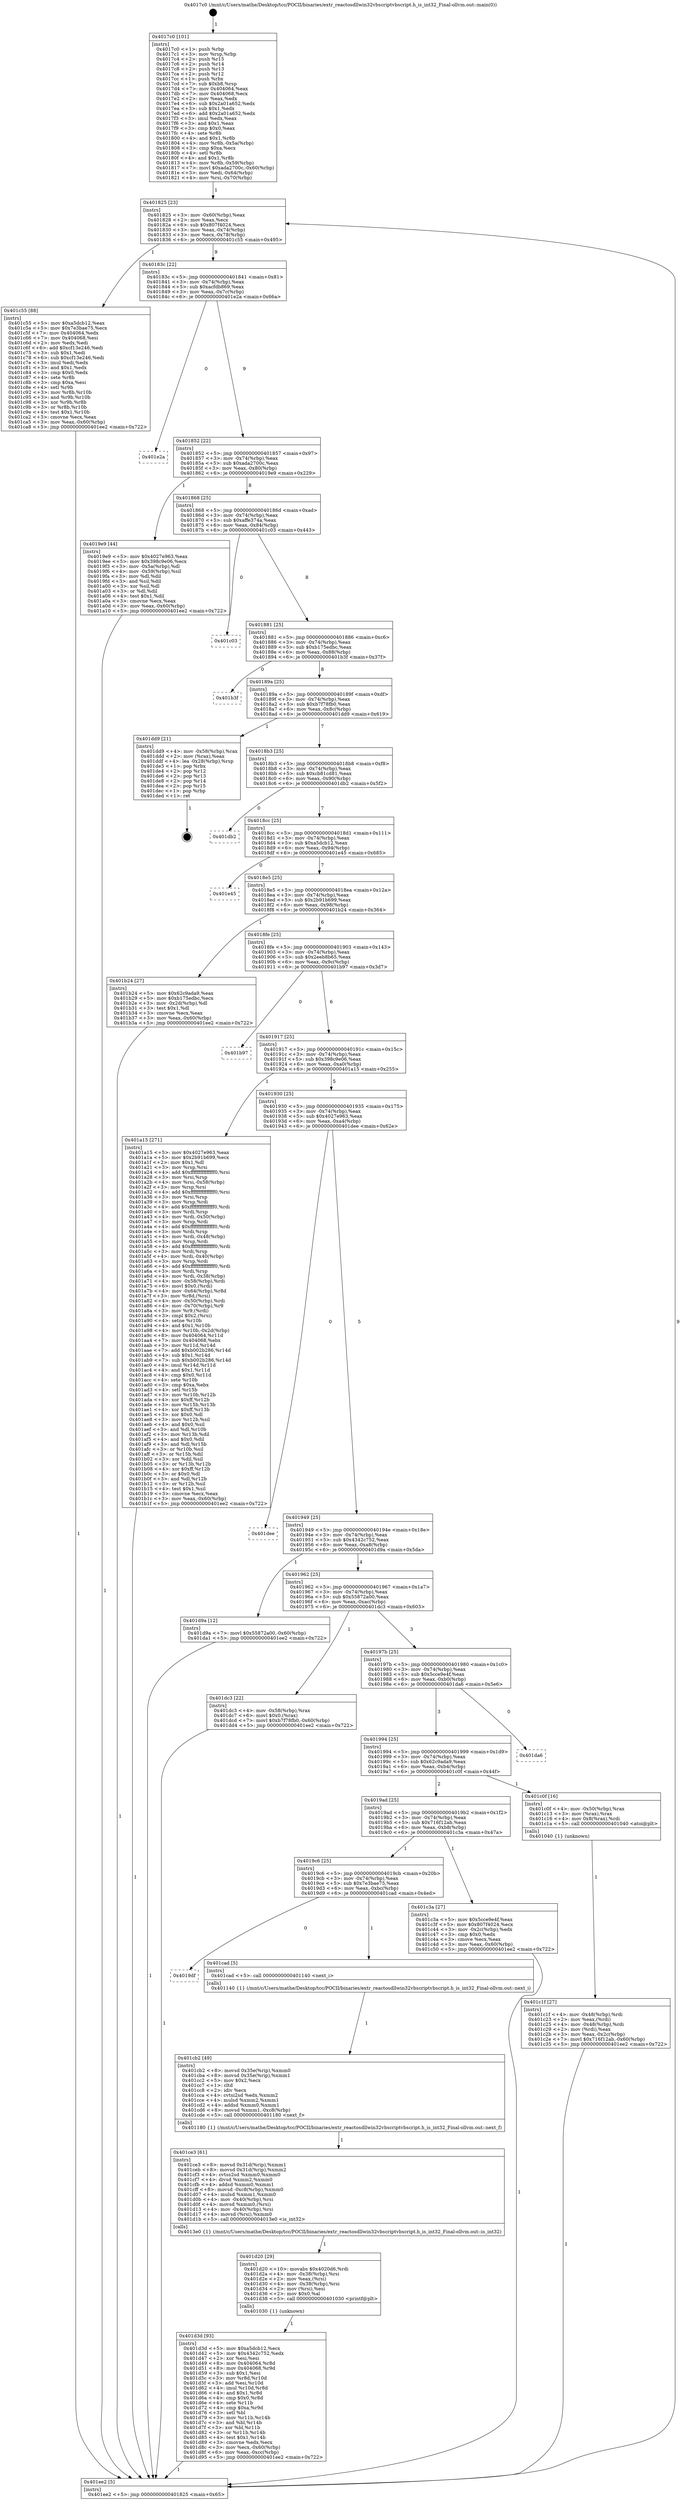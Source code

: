 digraph "0x4017c0" {
  label = "0x4017c0 (/mnt/c/Users/mathe/Desktop/tcc/POCII/binaries/extr_reactosdllwin32vbscriptvbscript.h_is_int32_Final-ollvm.out::main(0))"
  labelloc = "t"
  node[shape=record]

  Entry [label="",width=0.3,height=0.3,shape=circle,fillcolor=black,style=filled]
  "0x401825" [label="{
     0x401825 [23]\l
     | [instrs]\l
     &nbsp;&nbsp;0x401825 \<+3\>: mov -0x60(%rbp),%eax\l
     &nbsp;&nbsp;0x401828 \<+2\>: mov %eax,%ecx\l
     &nbsp;&nbsp;0x40182a \<+6\>: sub $0x807f4024,%ecx\l
     &nbsp;&nbsp;0x401830 \<+3\>: mov %eax,-0x74(%rbp)\l
     &nbsp;&nbsp;0x401833 \<+3\>: mov %ecx,-0x78(%rbp)\l
     &nbsp;&nbsp;0x401836 \<+6\>: je 0000000000401c55 \<main+0x495\>\l
  }"]
  "0x401c55" [label="{
     0x401c55 [88]\l
     | [instrs]\l
     &nbsp;&nbsp;0x401c55 \<+5\>: mov $0xa5dcb12,%eax\l
     &nbsp;&nbsp;0x401c5a \<+5\>: mov $0x7e3bae75,%ecx\l
     &nbsp;&nbsp;0x401c5f \<+7\>: mov 0x404064,%edx\l
     &nbsp;&nbsp;0x401c66 \<+7\>: mov 0x404068,%esi\l
     &nbsp;&nbsp;0x401c6d \<+2\>: mov %edx,%edi\l
     &nbsp;&nbsp;0x401c6f \<+6\>: add $0xcf13e246,%edi\l
     &nbsp;&nbsp;0x401c75 \<+3\>: sub $0x1,%edi\l
     &nbsp;&nbsp;0x401c78 \<+6\>: sub $0xcf13e246,%edi\l
     &nbsp;&nbsp;0x401c7e \<+3\>: imul %edi,%edx\l
     &nbsp;&nbsp;0x401c81 \<+3\>: and $0x1,%edx\l
     &nbsp;&nbsp;0x401c84 \<+3\>: cmp $0x0,%edx\l
     &nbsp;&nbsp;0x401c87 \<+4\>: sete %r8b\l
     &nbsp;&nbsp;0x401c8b \<+3\>: cmp $0xa,%esi\l
     &nbsp;&nbsp;0x401c8e \<+4\>: setl %r9b\l
     &nbsp;&nbsp;0x401c92 \<+3\>: mov %r8b,%r10b\l
     &nbsp;&nbsp;0x401c95 \<+3\>: and %r9b,%r10b\l
     &nbsp;&nbsp;0x401c98 \<+3\>: xor %r9b,%r8b\l
     &nbsp;&nbsp;0x401c9b \<+3\>: or %r8b,%r10b\l
     &nbsp;&nbsp;0x401c9e \<+4\>: test $0x1,%r10b\l
     &nbsp;&nbsp;0x401ca2 \<+3\>: cmovne %ecx,%eax\l
     &nbsp;&nbsp;0x401ca5 \<+3\>: mov %eax,-0x60(%rbp)\l
     &nbsp;&nbsp;0x401ca8 \<+5\>: jmp 0000000000401ee2 \<main+0x722\>\l
  }"]
  "0x40183c" [label="{
     0x40183c [22]\l
     | [instrs]\l
     &nbsp;&nbsp;0x40183c \<+5\>: jmp 0000000000401841 \<main+0x81\>\l
     &nbsp;&nbsp;0x401841 \<+3\>: mov -0x74(%rbp),%eax\l
     &nbsp;&nbsp;0x401844 \<+5\>: sub $0xacfdb869,%eax\l
     &nbsp;&nbsp;0x401849 \<+3\>: mov %eax,-0x7c(%rbp)\l
     &nbsp;&nbsp;0x40184c \<+6\>: je 0000000000401e2a \<main+0x66a\>\l
  }"]
  Exit [label="",width=0.3,height=0.3,shape=circle,fillcolor=black,style=filled,peripheries=2]
  "0x401e2a" [label="{
     0x401e2a\l
  }", style=dashed]
  "0x401852" [label="{
     0x401852 [22]\l
     | [instrs]\l
     &nbsp;&nbsp;0x401852 \<+5\>: jmp 0000000000401857 \<main+0x97\>\l
     &nbsp;&nbsp;0x401857 \<+3\>: mov -0x74(%rbp),%eax\l
     &nbsp;&nbsp;0x40185a \<+5\>: sub $0xada2700c,%eax\l
     &nbsp;&nbsp;0x40185f \<+3\>: mov %eax,-0x80(%rbp)\l
     &nbsp;&nbsp;0x401862 \<+6\>: je 00000000004019e9 \<main+0x229\>\l
  }"]
  "0x401d3d" [label="{
     0x401d3d [93]\l
     | [instrs]\l
     &nbsp;&nbsp;0x401d3d \<+5\>: mov $0xa5dcb12,%ecx\l
     &nbsp;&nbsp;0x401d42 \<+5\>: mov $0x4342c752,%edx\l
     &nbsp;&nbsp;0x401d47 \<+2\>: xor %esi,%esi\l
     &nbsp;&nbsp;0x401d49 \<+8\>: mov 0x404064,%r8d\l
     &nbsp;&nbsp;0x401d51 \<+8\>: mov 0x404068,%r9d\l
     &nbsp;&nbsp;0x401d59 \<+3\>: sub $0x1,%esi\l
     &nbsp;&nbsp;0x401d5c \<+3\>: mov %r8d,%r10d\l
     &nbsp;&nbsp;0x401d5f \<+3\>: add %esi,%r10d\l
     &nbsp;&nbsp;0x401d62 \<+4\>: imul %r10d,%r8d\l
     &nbsp;&nbsp;0x401d66 \<+4\>: and $0x1,%r8d\l
     &nbsp;&nbsp;0x401d6a \<+4\>: cmp $0x0,%r8d\l
     &nbsp;&nbsp;0x401d6e \<+4\>: sete %r11b\l
     &nbsp;&nbsp;0x401d72 \<+4\>: cmp $0xa,%r9d\l
     &nbsp;&nbsp;0x401d76 \<+3\>: setl %bl\l
     &nbsp;&nbsp;0x401d79 \<+3\>: mov %r11b,%r14b\l
     &nbsp;&nbsp;0x401d7c \<+3\>: and %bl,%r14b\l
     &nbsp;&nbsp;0x401d7f \<+3\>: xor %bl,%r11b\l
     &nbsp;&nbsp;0x401d82 \<+3\>: or %r11b,%r14b\l
     &nbsp;&nbsp;0x401d85 \<+4\>: test $0x1,%r14b\l
     &nbsp;&nbsp;0x401d89 \<+3\>: cmovne %edx,%ecx\l
     &nbsp;&nbsp;0x401d8c \<+3\>: mov %ecx,-0x60(%rbp)\l
     &nbsp;&nbsp;0x401d8f \<+6\>: mov %eax,-0xcc(%rbp)\l
     &nbsp;&nbsp;0x401d95 \<+5\>: jmp 0000000000401ee2 \<main+0x722\>\l
  }"]
  "0x4019e9" [label="{
     0x4019e9 [44]\l
     | [instrs]\l
     &nbsp;&nbsp;0x4019e9 \<+5\>: mov $0x4027e963,%eax\l
     &nbsp;&nbsp;0x4019ee \<+5\>: mov $0x398c9e06,%ecx\l
     &nbsp;&nbsp;0x4019f3 \<+3\>: mov -0x5a(%rbp),%dl\l
     &nbsp;&nbsp;0x4019f6 \<+4\>: mov -0x59(%rbp),%sil\l
     &nbsp;&nbsp;0x4019fa \<+3\>: mov %dl,%dil\l
     &nbsp;&nbsp;0x4019fd \<+3\>: and %sil,%dil\l
     &nbsp;&nbsp;0x401a00 \<+3\>: xor %sil,%dl\l
     &nbsp;&nbsp;0x401a03 \<+3\>: or %dl,%dil\l
     &nbsp;&nbsp;0x401a06 \<+4\>: test $0x1,%dil\l
     &nbsp;&nbsp;0x401a0a \<+3\>: cmovne %ecx,%eax\l
     &nbsp;&nbsp;0x401a0d \<+3\>: mov %eax,-0x60(%rbp)\l
     &nbsp;&nbsp;0x401a10 \<+5\>: jmp 0000000000401ee2 \<main+0x722\>\l
  }"]
  "0x401868" [label="{
     0x401868 [25]\l
     | [instrs]\l
     &nbsp;&nbsp;0x401868 \<+5\>: jmp 000000000040186d \<main+0xad\>\l
     &nbsp;&nbsp;0x40186d \<+3\>: mov -0x74(%rbp),%eax\l
     &nbsp;&nbsp;0x401870 \<+5\>: sub $0xaffe374a,%eax\l
     &nbsp;&nbsp;0x401875 \<+6\>: mov %eax,-0x84(%rbp)\l
     &nbsp;&nbsp;0x40187b \<+6\>: je 0000000000401c03 \<main+0x443\>\l
  }"]
  "0x401ee2" [label="{
     0x401ee2 [5]\l
     | [instrs]\l
     &nbsp;&nbsp;0x401ee2 \<+5\>: jmp 0000000000401825 \<main+0x65\>\l
  }"]
  "0x4017c0" [label="{
     0x4017c0 [101]\l
     | [instrs]\l
     &nbsp;&nbsp;0x4017c0 \<+1\>: push %rbp\l
     &nbsp;&nbsp;0x4017c1 \<+3\>: mov %rsp,%rbp\l
     &nbsp;&nbsp;0x4017c4 \<+2\>: push %r15\l
     &nbsp;&nbsp;0x4017c6 \<+2\>: push %r14\l
     &nbsp;&nbsp;0x4017c8 \<+2\>: push %r13\l
     &nbsp;&nbsp;0x4017ca \<+2\>: push %r12\l
     &nbsp;&nbsp;0x4017cc \<+1\>: push %rbx\l
     &nbsp;&nbsp;0x4017cd \<+7\>: sub $0xb8,%rsp\l
     &nbsp;&nbsp;0x4017d4 \<+7\>: mov 0x404064,%eax\l
     &nbsp;&nbsp;0x4017db \<+7\>: mov 0x404068,%ecx\l
     &nbsp;&nbsp;0x4017e2 \<+2\>: mov %eax,%edx\l
     &nbsp;&nbsp;0x4017e4 \<+6\>: sub $0x2a01a652,%edx\l
     &nbsp;&nbsp;0x4017ea \<+3\>: sub $0x1,%edx\l
     &nbsp;&nbsp;0x4017ed \<+6\>: add $0x2a01a652,%edx\l
     &nbsp;&nbsp;0x4017f3 \<+3\>: imul %edx,%eax\l
     &nbsp;&nbsp;0x4017f6 \<+3\>: and $0x1,%eax\l
     &nbsp;&nbsp;0x4017f9 \<+3\>: cmp $0x0,%eax\l
     &nbsp;&nbsp;0x4017fc \<+4\>: sete %r8b\l
     &nbsp;&nbsp;0x401800 \<+4\>: and $0x1,%r8b\l
     &nbsp;&nbsp;0x401804 \<+4\>: mov %r8b,-0x5a(%rbp)\l
     &nbsp;&nbsp;0x401808 \<+3\>: cmp $0xa,%ecx\l
     &nbsp;&nbsp;0x40180b \<+4\>: setl %r8b\l
     &nbsp;&nbsp;0x40180f \<+4\>: and $0x1,%r8b\l
     &nbsp;&nbsp;0x401813 \<+4\>: mov %r8b,-0x59(%rbp)\l
     &nbsp;&nbsp;0x401817 \<+7\>: movl $0xada2700c,-0x60(%rbp)\l
     &nbsp;&nbsp;0x40181e \<+3\>: mov %edi,-0x64(%rbp)\l
     &nbsp;&nbsp;0x401821 \<+4\>: mov %rsi,-0x70(%rbp)\l
  }"]
  "0x401d20" [label="{
     0x401d20 [29]\l
     | [instrs]\l
     &nbsp;&nbsp;0x401d20 \<+10\>: movabs $0x4020d6,%rdi\l
     &nbsp;&nbsp;0x401d2a \<+4\>: mov -0x38(%rbp),%rsi\l
     &nbsp;&nbsp;0x401d2e \<+2\>: mov %eax,(%rsi)\l
     &nbsp;&nbsp;0x401d30 \<+4\>: mov -0x38(%rbp),%rsi\l
     &nbsp;&nbsp;0x401d34 \<+2\>: mov (%rsi),%esi\l
     &nbsp;&nbsp;0x401d36 \<+2\>: mov $0x0,%al\l
     &nbsp;&nbsp;0x401d38 \<+5\>: call 0000000000401030 \<printf@plt\>\l
     | [calls]\l
     &nbsp;&nbsp;0x401030 \{1\} (unknown)\l
  }"]
  "0x401c03" [label="{
     0x401c03\l
  }", style=dashed]
  "0x401881" [label="{
     0x401881 [25]\l
     | [instrs]\l
     &nbsp;&nbsp;0x401881 \<+5\>: jmp 0000000000401886 \<main+0xc6\>\l
     &nbsp;&nbsp;0x401886 \<+3\>: mov -0x74(%rbp),%eax\l
     &nbsp;&nbsp;0x401889 \<+5\>: sub $0xb175edbc,%eax\l
     &nbsp;&nbsp;0x40188e \<+6\>: mov %eax,-0x88(%rbp)\l
     &nbsp;&nbsp;0x401894 \<+6\>: je 0000000000401b3f \<main+0x37f\>\l
  }"]
  "0x401ce3" [label="{
     0x401ce3 [61]\l
     | [instrs]\l
     &nbsp;&nbsp;0x401ce3 \<+8\>: movsd 0x31d(%rip),%xmm1\l
     &nbsp;&nbsp;0x401ceb \<+8\>: movsd 0x31d(%rip),%xmm2\l
     &nbsp;&nbsp;0x401cf3 \<+4\>: cvtss2sd %xmm0,%xmm0\l
     &nbsp;&nbsp;0x401cf7 \<+4\>: divsd %xmm2,%xmm0\l
     &nbsp;&nbsp;0x401cfb \<+4\>: addsd %xmm0,%xmm1\l
     &nbsp;&nbsp;0x401cff \<+8\>: movsd -0xc8(%rbp),%xmm0\l
     &nbsp;&nbsp;0x401d07 \<+4\>: mulsd %xmm1,%xmm0\l
     &nbsp;&nbsp;0x401d0b \<+4\>: mov -0x40(%rbp),%rsi\l
     &nbsp;&nbsp;0x401d0f \<+4\>: movsd %xmm0,(%rsi)\l
     &nbsp;&nbsp;0x401d13 \<+4\>: mov -0x40(%rbp),%rsi\l
     &nbsp;&nbsp;0x401d17 \<+4\>: movsd (%rsi),%xmm0\l
     &nbsp;&nbsp;0x401d1b \<+5\>: call 00000000004013e0 \<is_int32\>\l
     | [calls]\l
     &nbsp;&nbsp;0x4013e0 \{1\} (/mnt/c/Users/mathe/Desktop/tcc/POCII/binaries/extr_reactosdllwin32vbscriptvbscript.h_is_int32_Final-ollvm.out::is_int32)\l
  }"]
  "0x401b3f" [label="{
     0x401b3f\l
  }", style=dashed]
  "0x40189a" [label="{
     0x40189a [25]\l
     | [instrs]\l
     &nbsp;&nbsp;0x40189a \<+5\>: jmp 000000000040189f \<main+0xdf\>\l
     &nbsp;&nbsp;0x40189f \<+3\>: mov -0x74(%rbp),%eax\l
     &nbsp;&nbsp;0x4018a2 \<+5\>: sub $0xb7f78fb0,%eax\l
     &nbsp;&nbsp;0x4018a7 \<+6\>: mov %eax,-0x8c(%rbp)\l
     &nbsp;&nbsp;0x4018ad \<+6\>: je 0000000000401dd9 \<main+0x619\>\l
  }"]
  "0x401cb2" [label="{
     0x401cb2 [49]\l
     | [instrs]\l
     &nbsp;&nbsp;0x401cb2 \<+8\>: movsd 0x35e(%rip),%xmm0\l
     &nbsp;&nbsp;0x401cba \<+8\>: movsd 0x35e(%rip),%xmm1\l
     &nbsp;&nbsp;0x401cc2 \<+5\>: mov $0x2,%ecx\l
     &nbsp;&nbsp;0x401cc7 \<+1\>: cltd\l
     &nbsp;&nbsp;0x401cc8 \<+2\>: idiv %ecx\l
     &nbsp;&nbsp;0x401cca \<+4\>: cvtsi2sd %edx,%xmm2\l
     &nbsp;&nbsp;0x401cce \<+4\>: mulsd %xmm2,%xmm1\l
     &nbsp;&nbsp;0x401cd2 \<+4\>: addsd %xmm0,%xmm1\l
     &nbsp;&nbsp;0x401cd6 \<+8\>: movsd %xmm1,-0xc8(%rbp)\l
     &nbsp;&nbsp;0x401cde \<+5\>: call 0000000000401180 \<next_f\>\l
     | [calls]\l
     &nbsp;&nbsp;0x401180 \{1\} (/mnt/c/Users/mathe/Desktop/tcc/POCII/binaries/extr_reactosdllwin32vbscriptvbscript.h_is_int32_Final-ollvm.out::next_f)\l
  }"]
  "0x401dd9" [label="{
     0x401dd9 [21]\l
     | [instrs]\l
     &nbsp;&nbsp;0x401dd9 \<+4\>: mov -0x58(%rbp),%rax\l
     &nbsp;&nbsp;0x401ddd \<+2\>: mov (%rax),%eax\l
     &nbsp;&nbsp;0x401ddf \<+4\>: lea -0x28(%rbp),%rsp\l
     &nbsp;&nbsp;0x401de3 \<+1\>: pop %rbx\l
     &nbsp;&nbsp;0x401de4 \<+2\>: pop %r12\l
     &nbsp;&nbsp;0x401de6 \<+2\>: pop %r13\l
     &nbsp;&nbsp;0x401de8 \<+2\>: pop %r14\l
     &nbsp;&nbsp;0x401dea \<+2\>: pop %r15\l
     &nbsp;&nbsp;0x401dec \<+1\>: pop %rbp\l
     &nbsp;&nbsp;0x401ded \<+1\>: ret\l
  }"]
  "0x4018b3" [label="{
     0x4018b3 [25]\l
     | [instrs]\l
     &nbsp;&nbsp;0x4018b3 \<+5\>: jmp 00000000004018b8 \<main+0xf8\>\l
     &nbsp;&nbsp;0x4018b8 \<+3\>: mov -0x74(%rbp),%eax\l
     &nbsp;&nbsp;0x4018bb \<+5\>: sub $0xcb81cd81,%eax\l
     &nbsp;&nbsp;0x4018c0 \<+6\>: mov %eax,-0x90(%rbp)\l
     &nbsp;&nbsp;0x4018c6 \<+6\>: je 0000000000401db2 \<main+0x5f2\>\l
  }"]
  "0x4019df" [label="{
     0x4019df\l
  }", style=dashed]
  "0x401db2" [label="{
     0x401db2\l
  }", style=dashed]
  "0x4018cc" [label="{
     0x4018cc [25]\l
     | [instrs]\l
     &nbsp;&nbsp;0x4018cc \<+5\>: jmp 00000000004018d1 \<main+0x111\>\l
     &nbsp;&nbsp;0x4018d1 \<+3\>: mov -0x74(%rbp),%eax\l
     &nbsp;&nbsp;0x4018d4 \<+5\>: sub $0xa5dcb12,%eax\l
     &nbsp;&nbsp;0x4018d9 \<+6\>: mov %eax,-0x94(%rbp)\l
     &nbsp;&nbsp;0x4018df \<+6\>: je 0000000000401e45 \<main+0x685\>\l
  }"]
  "0x401cad" [label="{
     0x401cad [5]\l
     | [instrs]\l
     &nbsp;&nbsp;0x401cad \<+5\>: call 0000000000401140 \<next_i\>\l
     | [calls]\l
     &nbsp;&nbsp;0x401140 \{1\} (/mnt/c/Users/mathe/Desktop/tcc/POCII/binaries/extr_reactosdllwin32vbscriptvbscript.h_is_int32_Final-ollvm.out::next_i)\l
  }"]
  "0x401e45" [label="{
     0x401e45\l
  }", style=dashed]
  "0x4018e5" [label="{
     0x4018e5 [25]\l
     | [instrs]\l
     &nbsp;&nbsp;0x4018e5 \<+5\>: jmp 00000000004018ea \<main+0x12a\>\l
     &nbsp;&nbsp;0x4018ea \<+3\>: mov -0x74(%rbp),%eax\l
     &nbsp;&nbsp;0x4018ed \<+5\>: sub $0x2b91b699,%eax\l
     &nbsp;&nbsp;0x4018f2 \<+6\>: mov %eax,-0x98(%rbp)\l
     &nbsp;&nbsp;0x4018f8 \<+6\>: je 0000000000401b24 \<main+0x364\>\l
  }"]
  "0x4019c6" [label="{
     0x4019c6 [25]\l
     | [instrs]\l
     &nbsp;&nbsp;0x4019c6 \<+5\>: jmp 00000000004019cb \<main+0x20b\>\l
     &nbsp;&nbsp;0x4019cb \<+3\>: mov -0x74(%rbp),%eax\l
     &nbsp;&nbsp;0x4019ce \<+5\>: sub $0x7e3bae75,%eax\l
     &nbsp;&nbsp;0x4019d3 \<+6\>: mov %eax,-0xbc(%rbp)\l
     &nbsp;&nbsp;0x4019d9 \<+6\>: je 0000000000401cad \<main+0x4ed\>\l
  }"]
  "0x401b24" [label="{
     0x401b24 [27]\l
     | [instrs]\l
     &nbsp;&nbsp;0x401b24 \<+5\>: mov $0x62c9ada9,%eax\l
     &nbsp;&nbsp;0x401b29 \<+5\>: mov $0xb175edbc,%ecx\l
     &nbsp;&nbsp;0x401b2e \<+3\>: mov -0x2d(%rbp),%dl\l
     &nbsp;&nbsp;0x401b31 \<+3\>: test $0x1,%dl\l
     &nbsp;&nbsp;0x401b34 \<+3\>: cmovne %ecx,%eax\l
     &nbsp;&nbsp;0x401b37 \<+3\>: mov %eax,-0x60(%rbp)\l
     &nbsp;&nbsp;0x401b3a \<+5\>: jmp 0000000000401ee2 \<main+0x722\>\l
  }"]
  "0x4018fe" [label="{
     0x4018fe [25]\l
     | [instrs]\l
     &nbsp;&nbsp;0x4018fe \<+5\>: jmp 0000000000401903 \<main+0x143\>\l
     &nbsp;&nbsp;0x401903 \<+3\>: mov -0x74(%rbp),%eax\l
     &nbsp;&nbsp;0x401906 \<+5\>: sub $0x2eeb8b65,%eax\l
     &nbsp;&nbsp;0x40190b \<+6\>: mov %eax,-0x9c(%rbp)\l
     &nbsp;&nbsp;0x401911 \<+6\>: je 0000000000401b97 \<main+0x3d7\>\l
  }"]
  "0x401c3a" [label="{
     0x401c3a [27]\l
     | [instrs]\l
     &nbsp;&nbsp;0x401c3a \<+5\>: mov $0x5cce9e4f,%eax\l
     &nbsp;&nbsp;0x401c3f \<+5\>: mov $0x807f4024,%ecx\l
     &nbsp;&nbsp;0x401c44 \<+3\>: mov -0x2c(%rbp),%edx\l
     &nbsp;&nbsp;0x401c47 \<+3\>: cmp $0x0,%edx\l
     &nbsp;&nbsp;0x401c4a \<+3\>: cmove %ecx,%eax\l
     &nbsp;&nbsp;0x401c4d \<+3\>: mov %eax,-0x60(%rbp)\l
     &nbsp;&nbsp;0x401c50 \<+5\>: jmp 0000000000401ee2 \<main+0x722\>\l
  }"]
  "0x401b97" [label="{
     0x401b97\l
  }", style=dashed]
  "0x401917" [label="{
     0x401917 [25]\l
     | [instrs]\l
     &nbsp;&nbsp;0x401917 \<+5\>: jmp 000000000040191c \<main+0x15c\>\l
     &nbsp;&nbsp;0x40191c \<+3\>: mov -0x74(%rbp),%eax\l
     &nbsp;&nbsp;0x40191f \<+5\>: sub $0x398c9e06,%eax\l
     &nbsp;&nbsp;0x401924 \<+6\>: mov %eax,-0xa0(%rbp)\l
     &nbsp;&nbsp;0x40192a \<+6\>: je 0000000000401a15 \<main+0x255\>\l
  }"]
  "0x401c1f" [label="{
     0x401c1f [27]\l
     | [instrs]\l
     &nbsp;&nbsp;0x401c1f \<+4\>: mov -0x48(%rbp),%rdi\l
     &nbsp;&nbsp;0x401c23 \<+2\>: mov %eax,(%rdi)\l
     &nbsp;&nbsp;0x401c25 \<+4\>: mov -0x48(%rbp),%rdi\l
     &nbsp;&nbsp;0x401c29 \<+2\>: mov (%rdi),%eax\l
     &nbsp;&nbsp;0x401c2b \<+3\>: mov %eax,-0x2c(%rbp)\l
     &nbsp;&nbsp;0x401c2e \<+7\>: movl $0x716f12ab,-0x60(%rbp)\l
     &nbsp;&nbsp;0x401c35 \<+5\>: jmp 0000000000401ee2 \<main+0x722\>\l
  }"]
  "0x401a15" [label="{
     0x401a15 [271]\l
     | [instrs]\l
     &nbsp;&nbsp;0x401a15 \<+5\>: mov $0x4027e963,%eax\l
     &nbsp;&nbsp;0x401a1a \<+5\>: mov $0x2b91b699,%ecx\l
     &nbsp;&nbsp;0x401a1f \<+2\>: mov $0x1,%dl\l
     &nbsp;&nbsp;0x401a21 \<+3\>: mov %rsp,%rsi\l
     &nbsp;&nbsp;0x401a24 \<+4\>: add $0xfffffffffffffff0,%rsi\l
     &nbsp;&nbsp;0x401a28 \<+3\>: mov %rsi,%rsp\l
     &nbsp;&nbsp;0x401a2b \<+4\>: mov %rsi,-0x58(%rbp)\l
     &nbsp;&nbsp;0x401a2f \<+3\>: mov %rsp,%rsi\l
     &nbsp;&nbsp;0x401a32 \<+4\>: add $0xfffffffffffffff0,%rsi\l
     &nbsp;&nbsp;0x401a36 \<+3\>: mov %rsi,%rsp\l
     &nbsp;&nbsp;0x401a39 \<+3\>: mov %rsp,%rdi\l
     &nbsp;&nbsp;0x401a3c \<+4\>: add $0xfffffffffffffff0,%rdi\l
     &nbsp;&nbsp;0x401a40 \<+3\>: mov %rdi,%rsp\l
     &nbsp;&nbsp;0x401a43 \<+4\>: mov %rdi,-0x50(%rbp)\l
     &nbsp;&nbsp;0x401a47 \<+3\>: mov %rsp,%rdi\l
     &nbsp;&nbsp;0x401a4a \<+4\>: add $0xfffffffffffffff0,%rdi\l
     &nbsp;&nbsp;0x401a4e \<+3\>: mov %rdi,%rsp\l
     &nbsp;&nbsp;0x401a51 \<+4\>: mov %rdi,-0x48(%rbp)\l
     &nbsp;&nbsp;0x401a55 \<+3\>: mov %rsp,%rdi\l
     &nbsp;&nbsp;0x401a58 \<+4\>: add $0xfffffffffffffff0,%rdi\l
     &nbsp;&nbsp;0x401a5c \<+3\>: mov %rdi,%rsp\l
     &nbsp;&nbsp;0x401a5f \<+4\>: mov %rdi,-0x40(%rbp)\l
     &nbsp;&nbsp;0x401a63 \<+3\>: mov %rsp,%rdi\l
     &nbsp;&nbsp;0x401a66 \<+4\>: add $0xfffffffffffffff0,%rdi\l
     &nbsp;&nbsp;0x401a6a \<+3\>: mov %rdi,%rsp\l
     &nbsp;&nbsp;0x401a6d \<+4\>: mov %rdi,-0x38(%rbp)\l
     &nbsp;&nbsp;0x401a71 \<+4\>: mov -0x58(%rbp),%rdi\l
     &nbsp;&nbsp;0x401a75 \<+6\>: movl $0x0,(%rdi)\l
     &nbsp;&nbsp;0x401a7b \<+4\>: mov -0x64(%rbp),%r8d\l
     &nbsp;&nbsp;0x401a7f \<+3\>: mov %r8d,(%rsi)\l
     &nbsp;&nbsp;0x401a82 \<+4\>: mov -0x50(%rbp),%rdi\l
     &nbsp;&nbsp;0x401a86 \<+4\>: mov -0x70(%rbp),%r9\l
     &nbsp;&nbsp;0x401a8a \<+3\>: mov %r9,(%rdi)\l
     &nbsp;&nbsp;0x401a8d \<+3\>: cmpl $0x2,(%rsi)\l
     &nbsp;&nbsp;0x401a90 \<+4\>: setne %r10b\l
     &nbsp;&nbsp;0x401a94 \<+4\>: and $0x1,%r10b\l
     &nbsp;&nbsp;0x401a98 \<+4\>: mov %r10b,-0x2d(%rbp)\l
     &nbsp;&nbsp;0x401a9c \<+8\>: mov 0x404064,%r11d\l
     &nbsp;&nbsp;0x401aa4 \<+7\>: mov 0x404068,%ebx\l
     &nbsp;&nbsp;0x401aab \<+3\>: mov %r11d,%r14d\l
     &nbsp;&nbsp;0x401aae \<+7\>: add $0xb002b286,%r14d\l
     &nbsp;&nbsp;0x401ab5 \<+4\>: sub $0x1,%r14d\l
     &nbsp;&nbsp;0x401ab9 \<+7\>: sub $0xb002b286,%r14d\l
     &nbsp;&nbsp;0x401ac0 \<+4\>: imul %r14d,%r11d\l
     &nbsp;&nbsp;0x401ac4 \<+4\>: and $0x1,%r11d\l
     &nbsp;&nbsp;0x401ac8 \<+4\>: cmp $0x0,%r11d\l
     &nbsp;&nbsp;0x401acc \<+4\>: sete %r10b\l
     &nbsp;&nbsp;0x401ad0 \<+3\>: cmp $0xa,%ebx\l
     &nbsp;&nbsp;0x401ad3 \<+4\>: setl %r15b\l
     &nbsp;&nbsp;0x401ad7 \<+3\>: mov %r10b,%r12b\l
     &nbsp;&nbsp;0x401ada \<+4\>: xor $0xff,%r12b\l
     &nbsp;&nbsp;0x401ade \<+3\>: mov %r15b,%r13b\l
     &nbsp;&nbsp;0x401ae1 \<+4\>: xor $0xff,%r13b\l
     &nbsp;&nbsp;0x401ae5 \<+3\>: xor $0x0,%dl\l
     &nbsp;&nbsp;0x401ae8 \<+3\>: mov %r12b,%sil\l
     &nbsp;&nbsp;0x401aeb \<+4\>: and $0x0,%sil\l
     &nbsp;&nbsp;0x401aef \<+3\>: and %dl,%r10b\l
     &nbsp;&nbsp;0x401af2 \<+3\>: mov %r13b,%dil\l
     &nbsp;&nbsp;0x401af5 \<+4\>: and $0x0,%dil\l
     &nbsp;&nbsp;0x401af9 \<+3\>: and %dl,%r15b\l
     &nbsp;&nbsp;0x401afc \<+3\>: or %r10b,%sil\l
     &nbsp;&nbsp;0x401aff \<+3\>: or %r15b,%dil\l
     &nbsp;&nbsp;0x401b02 \<+3\>: xor %dil,%sil\l
     &nbsp;&nbsp;0x401b05 \<+3\>: or %r13b,%r12b\l
     &nbsp;&nbsp;0x401b08 \<+4\>: xor $0xff,%r12b\l
     &nbsp;&nbsp;0x401b0c \<+3\>: or $0x0,%dl\l
     &nbsp;&nbsp;0x401b0f \<+3\>: and %dl,%r12b\l
     &nbsp;&nbsp;0x401b12 \<+3\>: or %r12b,%sil\l
     &nbsp;&nbsp;0x401b15 \<+4\>: test $0x1,%sil\l
     &nbsp;&nbsp;0x401b19 \<+3\>: cmovne %ecx,%eax\l
     &nbsp;&nbsp;0x401b1c \<+3\>: mov %eax,-0x60(%rbp)\l
     &nbsp;&nbsp;0x401b1f \<+5\>: jmp 0000000000401ee2 \<main+0x722\>\l
  }"]
  "0x401930" [label="{
     0x401930 [25]\l
     | [instrs]\l
     &nbsp;&nbsp;0x401930 \<+5\>: jmp 0000000000401935 \<main+0x175\>\l
     &nbsp;&nbsp;0x401935 \<+3\>: mov -0x74(%rbp),%eax\l
     &nbsp;&nbsp;0x401938 \<+5\>: sub $0x4027e963,%eax\l
     &nbsp;&nbsp;0x40193d \<+6\>: mov %eax,-0xa4(%rbp)\l
     &nbsp;&nbsp;0x401943 \<+6\>: je 0000000000401dee \<main+0x62e\>\l
  }"]
  "0x4019ad" [label="{
     0x4019ad [25]\l
     | [instrs]\l
     &nbsp;&nbsp;0x4019ad \<+5\>: jmp 00000000004019b2 \<main+0x1f2\>\l
     &nbsp;&nbsp;0x4019b2 \<+3\>: mov -0x74(%rbp),%eax\l
     &nbsp;&nbsp;0x4019b5 \<+5\>: sub $0x716f12ab,%eax\l
     &nbsp;&nbsp;0x4019ba \<+6\>: mov %eax,-0xb8(%rbp)\l
     &nbsp;&nbsp;0x4019c0 \<+6\>: je 0000000000401c3a \<main+0x47a\>\l
  }"]
  "0x401c0f" [label="{
     0x401c0f [16]\l
     | [instrs]\l
     &nbsp;&nbsp;0x401c0f \<+4\>: mov -0x50(%rbp),%rax\l
     &nbsp;&nbsp;0x401c13 \<+3\>: mov (%rax),%rax\l
     &nbsp;&nbsp;0x401c16 \<+4\>: mov 0x8(%rax),%rdi\l
     &nbsp;&nbsp;0x401c1a \<+5\>: call 0000000000401040 \<atoi@plt\>\l
     | [calls]\l
     &nbsp;&nbsp;0x401040 \{1\} (unknown)\l
  }"]
  "0x401dee" [label="{
     0x401dee\l
  }", style=dashed]
  "0x401949" [label="{
     0x401949 [25]\l
     | [instrs]\l
     &nbsp;&nbsp;0x401949 \<+5\>: jmp 000000000040194e \<main+0x18e\>\l
     &nbsp;&nbsp;0x40194e \<+3\>: mov -0x74(%rbp),%eax\l
     &nbsp;&nbsp;0x401951 \<+5\>: sub $0x4342c752,%eax\l
     &nbsp;&nbsp;0x401956 \<+6\>: mov %eax,-0xa8(%rbp)\l
     &nbsp;&nbsp;0x40195c \<+6\>: je 0000000000401d9a \<main+0x5da\>\l
  }"]
  "0x401994" [label="{
     0x401994 [25]\l
     | [instrs]\l
     &nbsp;&nbsp;0x401994 \<+5\>: jmp 0000000000401999 \<main+0x1d9\>\l
     &nbsp;&nbsp;0x401999 \<+3\>: mov -0x74(%rbp),%eax\l
     &nbsp;&nbsp;0x40199c \<+5\>: sub $0x62c9ada9,%eax\l
     &nbsp;&nbsp;0x4019a1 \<+6\>: mov %eax,-0xb4(%rbp)\l
     &nbsp;&nbsp;0x4019a7 \<+6\>: je 0000000000401c0f \<main+0x44f\>\l
  }"]
  "0x401d9a" [label="{
     0x401d9a [12]\l
     | [instrs]\l
     &nbsp;&nbsp;0x401d9a \<+7\>: movl $0x55872a00,-0x60(%rbp)\l
     &nbsp;&nbsp;0x401da1 \<+5\>: jmp 0000000000401ee2 \<main+0x722\>\l
  }"]
  "0x401962" [label="{
     0x401962 [25]\l
     | [instrs]\l
     &nbsp;&nbsp;0x401962 \<+5\>: jmp 0000000000401967 \<main+0x1a7\>\l
     &nbsp;&nbsp;0x401967 \<+3\>: mov -0x74(%rbp),%eax\l
     &nbsp;&nbsp;0x40196a \<+5\>: sub $0x55872a00,%eax\l
     &nbsp;&nbsp;0x40196f \<+6\>: mov %eax,-0xac(%rbp)\l
     &nbsp;&nbsp;0x401975 \<+6\>: je 0000000000401dc3 \<main+0x603\>\l
  }"]
  "0x401da6" [label="{
     0x401da6\l
  }", style=dashed]
  "0x401dc3" [label="{
     0x401dc3 [22]\l
     | [instrs]\l
     &nbsp;&nbsp;0x401dc3 \<+4\>: mov -0x58(%rbp),%rax\l
     &nbsp;&nbsp;0x401dc7 \<+6\>: movl $0x0,(%rax)\l
     &nbsp;&nbsp;0x401dcd \<+7\>: movl $0xb7f78fb0,-0x60(%rbp)\l
     &nbsp;&nbsp;0x401dd4 \<+5\>: jmp 0000000000401ee2 \<main+0x722\>\l
  }"]
  "0x40197b" [label="{
     0x40197b [25]\l
     | [instrs]\l
     &nbsp;&nbsp;0x40197b \<+5\>: jmp 0000000000401980 \<main+0x1c0\>\l
     &nbsp;&nbsp;0x401980 \<+3\>: mov -0x74(%rbp),%eax\l
     &nbsp;&nbsp;0x401983 \<+5\>: sub $0x5cce9e4f,%eax\l
     &nbsp;&nbsp;0x401988 \<+6\>: mov %eax,-0xb0(%rbp)\l
     &nbsp;&nbsp;0x40198e \<+6\>: je 0000000000401da6 \<main+0x5e6\>\l
  }"]
  Entry -> "0x4017c0" [label=" 1"]
  "0x401825" -> "0x401c55" [label=" 1"]
  "0x401825" -> "0x40183c" [label=" 9"]
  "0x401dd9" -> Exit [label=" 1"]
  "0x40183c" -> "0x401e2a" [label=" 0"]
  "0x40183c" -> "0x401852" [label=" 9"]
  "0x401dc3" -> "0x401ee2" [label=" 1"]
  "0x401852" -> "0x4019e9" [label=" 1"]
  "0x401852" -> "0x401868" [label=" 8"]
  "0x4019e9" -> "0x401ee2" [label=" 1"]
  "0x4017c0" -> "0x401825" [label=" 1"]
  "0x401ee2" -> "0x401825" [label=" 9"]
  "0x401d9a" -> "0x401ee2" [label=" 1"]
  "0x401868" -> "0x401c03" [label=" 0"]
  "0x401868" -> "0x401881" [label=" 8"]
  "0x401d3d" -> "0x401ee2" [label=" 1"]
  "0x401881" -> "0x401b3f" [label=" 0"]
  "0x401881" -> "0x40189a" [label=" 8"]
  "0x401d20" -> "0x401d3d" [label=" 1"]
  "0x40189a" -> "0x401dd9" [label=" 1"]
  "0x40189a" -> "0x4018b3" [label=" 7"]
  "0x401ce3" -> "0x401d20" [label=" 1"]
  "0x4018b3" -> "0x401db2" [label=" 0"]
  "0x4018b3" -> "0x4018cc" [label=" 7"]
  "0x401cb2" -> "0x401ce3" [label=" 1"]
  "0x4018cc" -> "0x401e45" [label=" 0"]
  "0x4018cc" -> "0x4018e5" [label=" 7"]
  "0x401cad" -> "0x401cb2" [label=" 1"]
  "0x4018e5" -> "0x401b24" [label=" 1"]
  "0x4018e5" -> "0x4018fe" [label=" 6"]
  "0x4019c6" -> "0x401cad" [label=" 1"]
  "0x4018fe" -> "0x401b97" [label=" 0"]
  "0x4018fe" -> "0x401917" [label=" 6"]
  "0x4019c6" -> "0x4019df" [label=" 0"]
  "0x401917" -> "0x401a15" [label=" 1"]
  "0x401917" -> "0x401930" [label=" 5"]
  "0x401c3a" -> "0x401ee2" [label=" 1"]
  "0x401a15" -> "0x401ee2" [label=" 1"]
  "0x401b24" -> "0x401ee2" [label=" 1"]
  "0x4019ad" -> "0x4019c6" [label=" 1"]
  "0x401930" -> "0x401dee" [label=" 0"]
  "0x401930" -> "0x401949" [label=" 5"]
  "0x4019ad" -> "0x401c3a" [label=" 1"]
  "0x401949" -> "0x401d9a" [label=" 1"]
  "0x401949" -> "0x401962" [label=" 4"]
  "0x401c1f" -> "0x401ee2" [label=" 1"]
  "0x401962" -> "0x401dc3" [label=" 1"]
  "0x401962" -> "0x40197b" [label=" 3"]
  "0x401c0f" -> "0x401c1f" [label=" 1"]
  "0x40197b" -> "0x401da6" [label=" 0"]
  "0x40197b" -> "0x401994" [label=" 3"]
  "0x401c55" -> "0x401ee2" [label=" 1"]
  "0x401994" -> "0x401c0f" [label=" 1"]
  "0x401994" -> "0x4019ad" [label=" 2"]
}
